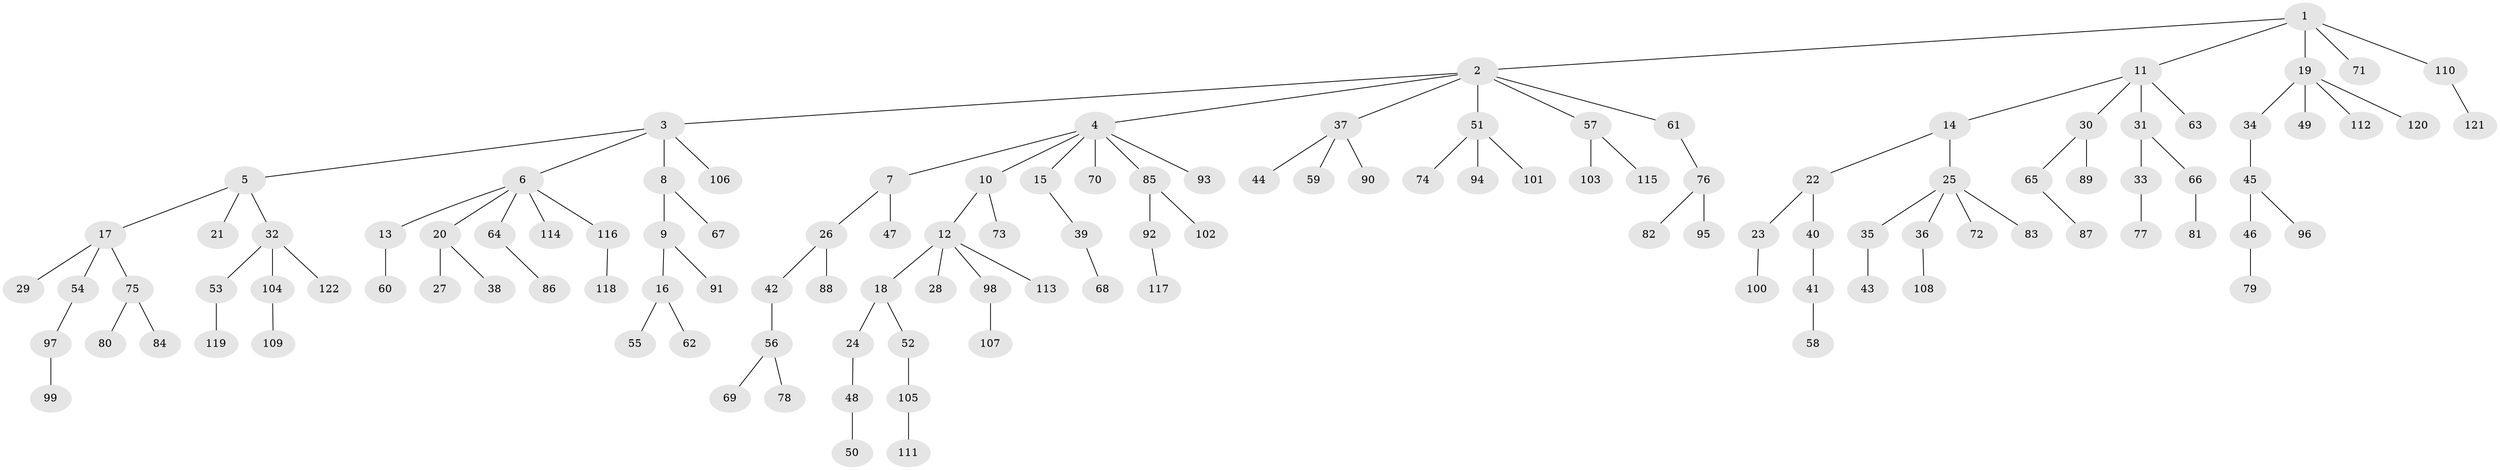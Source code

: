 // coarse degree distribution, {10: 0.012345679012345678, 6: 0.037037037037037035, 8: 0.012345679012345678, 4: 0.04938271604938271, 2: 0.19753086419753085, 1: 0.5802469135802469, 3: 0.09876543209876543, 5: 0.012345679012345678}
// Generated by graph-tools (version 1.1) at 2025/42/03/06/25 10:42:04]
// undirected, 122 vertices, 121 edges
graph export_dot {
graph [start="1"]
  node [color=gray90,style=filled];
  1;
  2;
  3;
  4;
  5;
  6;
  7;
  8;
  9;
  10;
  11;
  12;
  13;
  14;
  15;
  16;
  17;
  18;
  19;
  20;
  21;
  22;
  23;
  24;
  25;
  26;
  27;
  28;
  29;
  30;
  31;
  32;
  33;
  34;
  35;
  36;
  37;
  38;
  39;
  40;
  41;
  42;
  43;
  44;
  45;
  46;
  47;
  48;
  49;
  50;
  51;
  52;
  53;
  54;
  55;
  56;
  57;
  58;
  59;
  60;
  61;
  62;
  63;
  64;
  65;
  66;
  67;
  68;
  69;
  70;
  71;
  72;
  73;
  74;
  75;
  76;
  77;
  78;
  79;
  80;
  81;
  82;
  83;
  84;
  85;
  86;
  87;
  88;
  89;
  90;
  91;
  92;
  93;
  94;
  95;
  96;
  97;
  98;
  99;
  100;
  101;
  102;
  103;
  104;
  105;
  106;
  107;
  108;
  109;
  110;
  111;
  112;
  113;
  114;
  115;
  116;
  117;
  118;
  119;
  120;
  121;
  122;
  1 -- 2;
  1 -- 11;
  1 -- 19;
  1 -- 71;
  1 -- 110;
  2 -- 3;
  2 -- 4;
  2 -- 37;
  2 -- 51;
  2 -- 57;
  2 -- 61;
  3 -- 5;
  3 -- 6;
  3 -- 8;
  3 -- 106;
  4 -- 7;
  4 -- 10;
  4 -- 15;
  4 -- 70;
  4 -- 85;
  4 -- 93;
  5 -- 17;
  5 -- 21;
  5 -- 32;
  6 -- 13;
  6 -- 20;
  6 -- 64;
  6 -- 114;
  6 -- 116;
  7 -- 26;
  7 -- 47;
  8 -- 9;
  8 -- 67;
  9 -- 16;
  9 -- 91;
  10 -- 12;
  10 -- 73;
  11 -- 14;
  11 -- 30;
  11 -- 31;
  11 -- 63;
  12 -- 18;
  12 -- 28;
  12 -- 98;
  12 -- 113;
  13 -- 60;
  14 -- 22;
  14 -- 25;
  15 -- 39;
  16 -- 55;
  16 -- 62;
  17 -- 29;
  17 -- 54;
  17 -- 75;
  18 -- 24;
  18 -- 52;
  19 -- 34;
  19 -- 49;
  19 -- 112;
  19 -- 120;
  20 -- 27;
  20 -- 38;
  22 -- 23;
  22 -- 40;
  23 -- 100;
  24 -- 48;
  25 -- 35;
  25 -- 36;
  25 -- 72;
  25 -- 83;
  26 -- 42;
  26 -- 88;
  30 -- 65;
  30 -- 89;
  31 -- 33;
  31 -- 66;
  32 -- 53;
  32 -- 104;
  32 -- 122;
  33 -- 77;
  34 -- 45;
  35 -- 43;
  36 -- 108;
  37 -- 44;
  37 -- 59;
  37 -- 90;
  39 -- 68;
  40 -- 41;
  41 -- 58;
  42 -- 56;
  45 -- 46;
  45 -- 96;
  46 -- 79;
  48 -- 50;
  51 -- 74;
  51 -- 94;
  51 -- 101;
  52 -- 105;
  53 -- 119;
  54 -- 97;
  56 -- 69;
  56 -- 78;
  57 -- 103;
  57 -- 115;
  61 -- 76;
  64 -- 86;
  65 -- 87;
  66 -- 81;
  75 -- 80;
  75 -- 84;
  76 -- 82;
  76 -- 95;
  85 -- 92;
  85 -- 102;
  92 -- 117;
  97 -- 99;
  98 -- 107;
  104 -- 109;
  105 -- 111;
  110 -- 121;
  116 -- 118;
}
